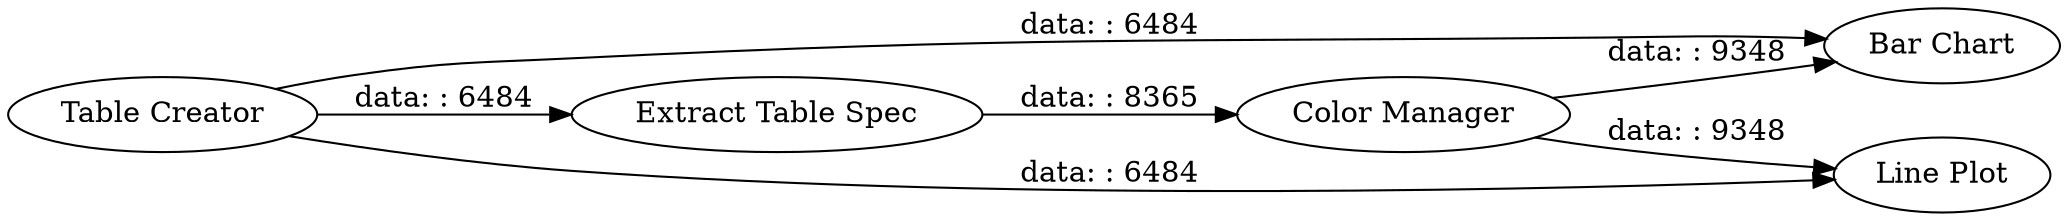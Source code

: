 digraph {
	"-8265515862741348668_10" [label="Bar Chart"]
	"-8265515862741348668_14" [label="Extract Table Spec"]
	"-8265515862741348668_16" [label="Line Plot"]
	"-8265515862741348668_9" [label="Color Manager"]
	"-8265515862741348668_8" [label="Table Creator"]
	"-8265515862741348668_8" -> "-8265515862741348668_16" [label="data: : 6484"]
	"-8265515862741348668_8" -> "-8265515862741348668_10" [label="data: : 6484"]
	"-8265515862741348668_8" -> "-8265515862741348668_14" [label="data: : 6484"]
	"-8265515862741348668_9" -> "-8265515862741348668_16" [label="data: : 9348"]
	"-8265515862741348668_14" -> "-8265515862741348668_9" [label="data: : 8365"]
	"-8265515862741348668_9" -> "-8265515862741348668_10" [label="data: : 9348"]
	rankdir=LR
}
